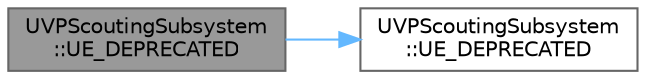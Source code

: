 digraph "UVPScoutingSubsystem::UE_DEPRECATED"
{
 // INTERACTIVE_SVG=YES
 // LATEX_PDF_SIZE
  bgcolor="transparent";
  edge [fontname=Helvetica,fontsize=10,labelfontname=Helvetica,labelfontsize=10];
  node [fontname=Helvetica,fontsize=10,shape=box,height=0.2,width=0.4];
  rankdir="LR";
  Node1 [id="Node000001",label="UVPScoutingSubsystem\l::UE_DEPRECATED",height=0.2,width=0.4,color="gray40", fillcolor="grey60", style="filled", fontcolor="black",tooltip="Set grip nav speed for scouting in VR."];
  Node1 -> Node2 [id="edge1_Node000001_Node000002",color="steelblue1",style="solid",tooltip=" "];
  Node2 [id="Node000002",label="UVPScoutingSubsystem\l::UE_DEPRECATED",height=0.2,width=0.4,color="grey40", fillcolor="white", style="filled",URL="$de/db9/classUVPScoutingSubsystem.html#abe499ee2f6519cf8ac8023de5b5b75cf",tooltip="Subsystems can't have any Blueprint implementations, so we attach this class for any BP logic that we..."];
}
